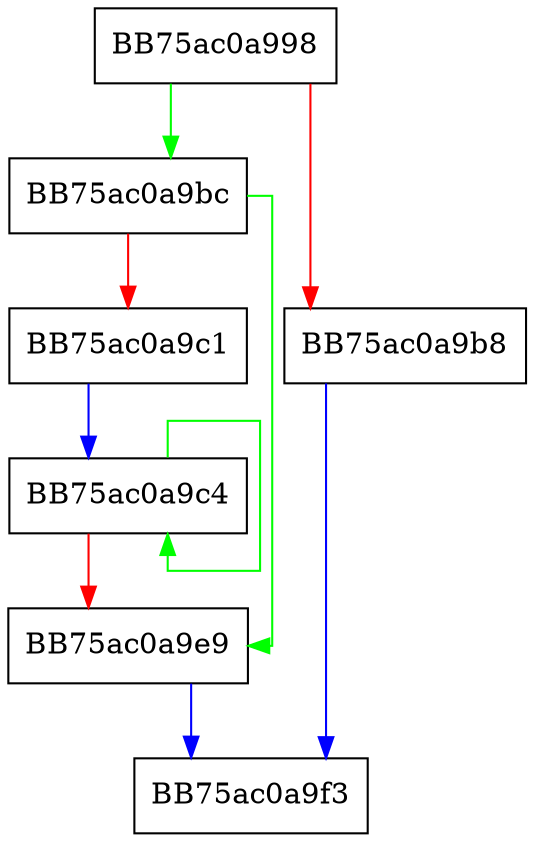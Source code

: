digraph HUF_validateCTable {
  node [shape="box"];
  graph [splines=ortho];
  BB75ac0a998 -> BB75ac0a9bc [color="green"];
  BB75ac0a998 -> BB75ac0a9b8 [color="red"];
  BB75ac0a9b8 -> BB75ac0a9f3 [color="blue"];
  BB75ac0a9bc -> BB75ac0a9e9 [color="green"];
  BB75ac0a9bc -> BB75ac0a9c1 [color="red"];
  BB75ac0a9c1 -> BB75ac0a9c4 [color="blue"];
  BB75ac0a9c4 -> BB75ac0a9c4 [color="green"];
  BB75ac0a9c4 -> BB75ac0a9e9 [color="red"];
  BB75ac0a9e9 -> BB75ac0a9f3 [color="blue"];
}